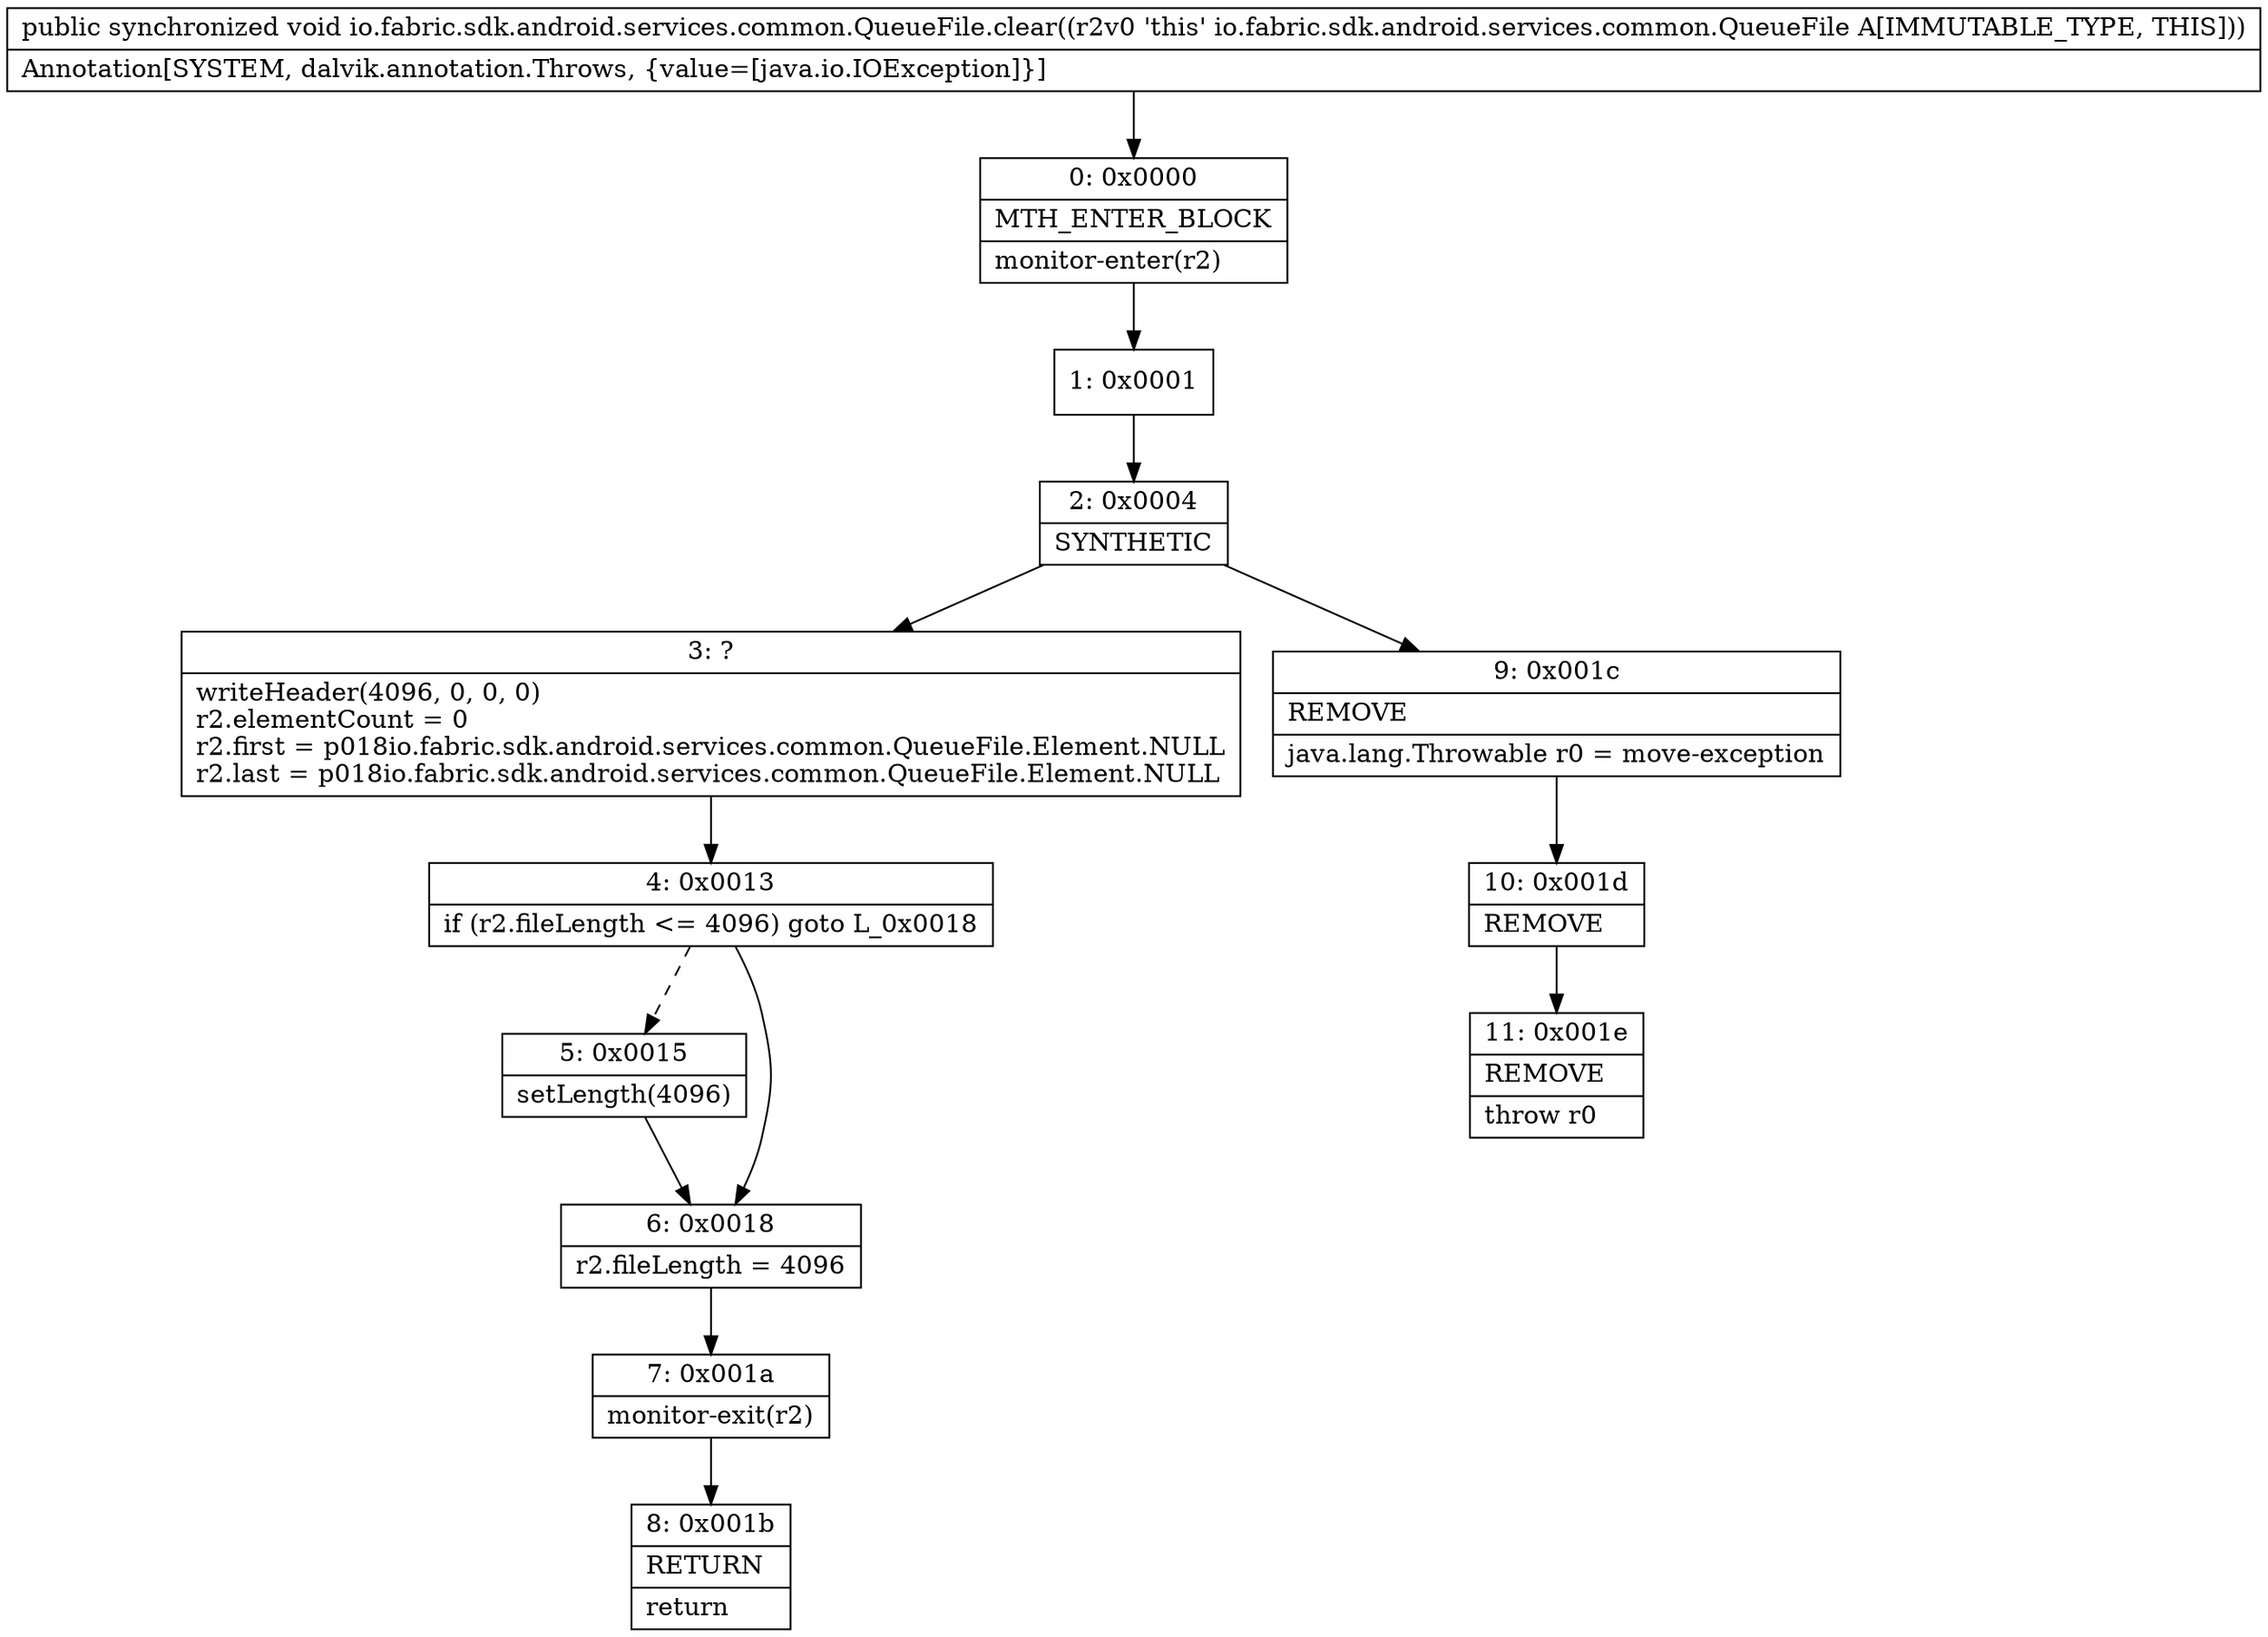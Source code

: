 digraph "CFG forio.fabric.sdk.android.services.common.QueueFile.clear()V" {
Node_0 [shape=record,label="{0\:\ 0x0000|MTH_ENTER_BLOCK\l|monitor\-enter(r2)\l}"];
Node_1 [shape=record,label="{1\:\ 0x0001}"];
Node_2 [shape=record,label="{2\:\ 0x0004|SYNTHETIC\l}"];
Node_3 [shape=record,label="{3\:\ ?|writeHeader(4096, 0, 0, 0)\lr2.elementCount = 0\lr2.first = p018io.fabric.sdk.android.services.common.QueueFile.Element.NULL\lr2.last = p018io.fabric.sdk.android.services.common.QueueFile.Element.NULL\l}"];
Node_4 [shape=record,label="{4\:\ 0x0013|if (r2.fileLength \<= 4096) goto L_0x0018\l}"];
Node_5 [shape=record,label="{5\:\ 0x0015|setLength(4096)\l}"];
Node_6 [shape=record,label="{6\:\ 0x0018|r2.fileLength = 4096\l}"];
Node_7 [shape=record,label="{7\:\ 0x001a|monitor\-exit(r2)\l}"];
Node_8 [shape=record,label="{8\:\ 0x001b|RETURN\l|return\l}"];
Node_9 [shape=record,label="{9\:\ 0x001c|REMOVE\l|java.lang.Throwable r0 = move\-exception\l}"];
Node_10 [shape=record,label="{10\:\ 0x001d|REMOVE\l}"];
Node_11 [shape=record,label="{11\:\ 0x001e|REMOVE\l|throw r0\l}"];
MethodNode[shape=record,label="{public synchronized void io.fabric.sdk.android.services.common.QueueFile.clear((r2v0 'this' io.fabric.sdk.android.services.common.QueueFile A[IMMUTABLE_TYPE, THIS]))  | Annotation[SYSTEM, dalvik.annotation.Throws, \{value=[java.io.IOException]\}]\l}"];
MethodNode -> Node_0;
Node_0 -> Node_1;
Node_1 -> Node_2;
Node_2 -> Node_3;
Node_2 -> Node_9;
Node_3 -> Node_4;
Node_4 -> Node_5[style=dashed];
Node_4 -> Node_6;
Node_5 -> Node_6;
Node_6 -> Node_7;
Node_7 -> Node_8;
Node_9 -> Node_10;
Node_10 -> Node_11;
}

